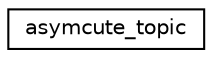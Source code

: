 digraph "Graphical Class Hierarchy"
{
 // LATEX_PDF_SIZE
  edge [fontname="Helvetica",fontsize="10",labelfontname="Helvetica",labelfontsize="10"];
  node [fontname="Helvetica",fontsize="10",shape=record];
  rankdir="LR";
  Node0 [label="asymcute_topic",height=0.2,width=0.4,color="black", fillcolor="white", style="filled",URL="$structasymcute__topic.html",tooltip="Data-structure for holding topics and their registration status."];
}
